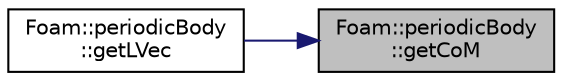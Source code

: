 digraph "Foam::periodicBody::getCoM"
{
 // LATEX_PDF_SIZE
  edge [fontname="Helvetica",fontsize="10",labelfontname="Helvetica",labelfontsize="10"];
  node [fontname="Helvetica",fontsize="10",shape=record];
  rankdir="RL";
  Node1 [label="Foam::periodicBody\l::getCoM",height=0.2,width=0.4,color="black", fillcolor="grey75", style="filled", fontcolor="black",tooltip=" "];
  Node1 -> Node2 [dir="back",color="midnightblue",fontsize="10",style="solid",fontname="Helvetica"];
  Node2 [label="Foam::periodicBody\l::getLVec",height=0.2,width=0.4,color="black", fillcolor="white", style="filled",URL="$classFoam_1_1periodicBody.html#a3fd44174d25cfadf11cc943973e8e2e5",tooltip=" "];
}
